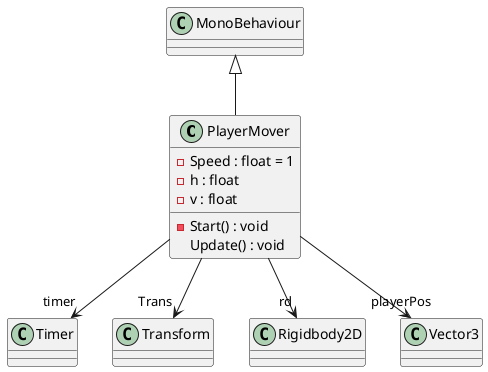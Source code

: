 @startuml
class PlayerMover {
    - Speed : float = 1
    - h : float
    - v : float
    - Start() : void
    Update() : void
}
MonoBehaviour <|-- PlayerMover
PlayerMover --> "timer" Timer
PlayerMover --> "Trans" Transform
PlayerMover --> "rd" Rigidbody2D
PlayerMover --> "playerPos" Vector3
@enduml

